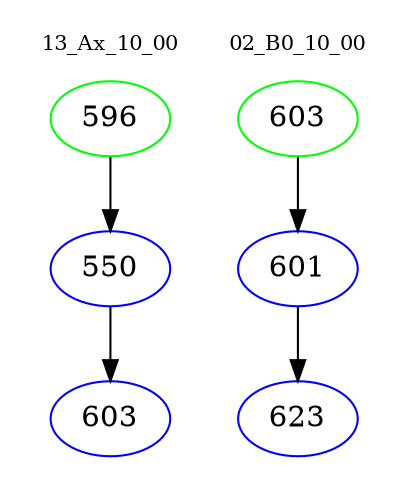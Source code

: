 digraph{
subgraph cluster_0 {
color = white
label = "13_Ax_10_00";
fontsize=10;
T0_596 [label="596", color="green"]
T0_596 -> T0_550 [color="black"]
T0_550 [label="550", color="blue"]
T0_550 -> T0_603 [color="black"]
T0_603 [label="603", color="blue"]
}
subgraph cluster_1 {
color = white
label = "02_B0_10_00";
fontsize=10;
T1_603 [label="603", color="green"]
T1_603 -> T1_601 [color="black"]
T1_601 [label="601", color="blue"]
T1_601 -> T1_623 [color="black"]
T1_623 [label="623", color="blue"]
}
}
